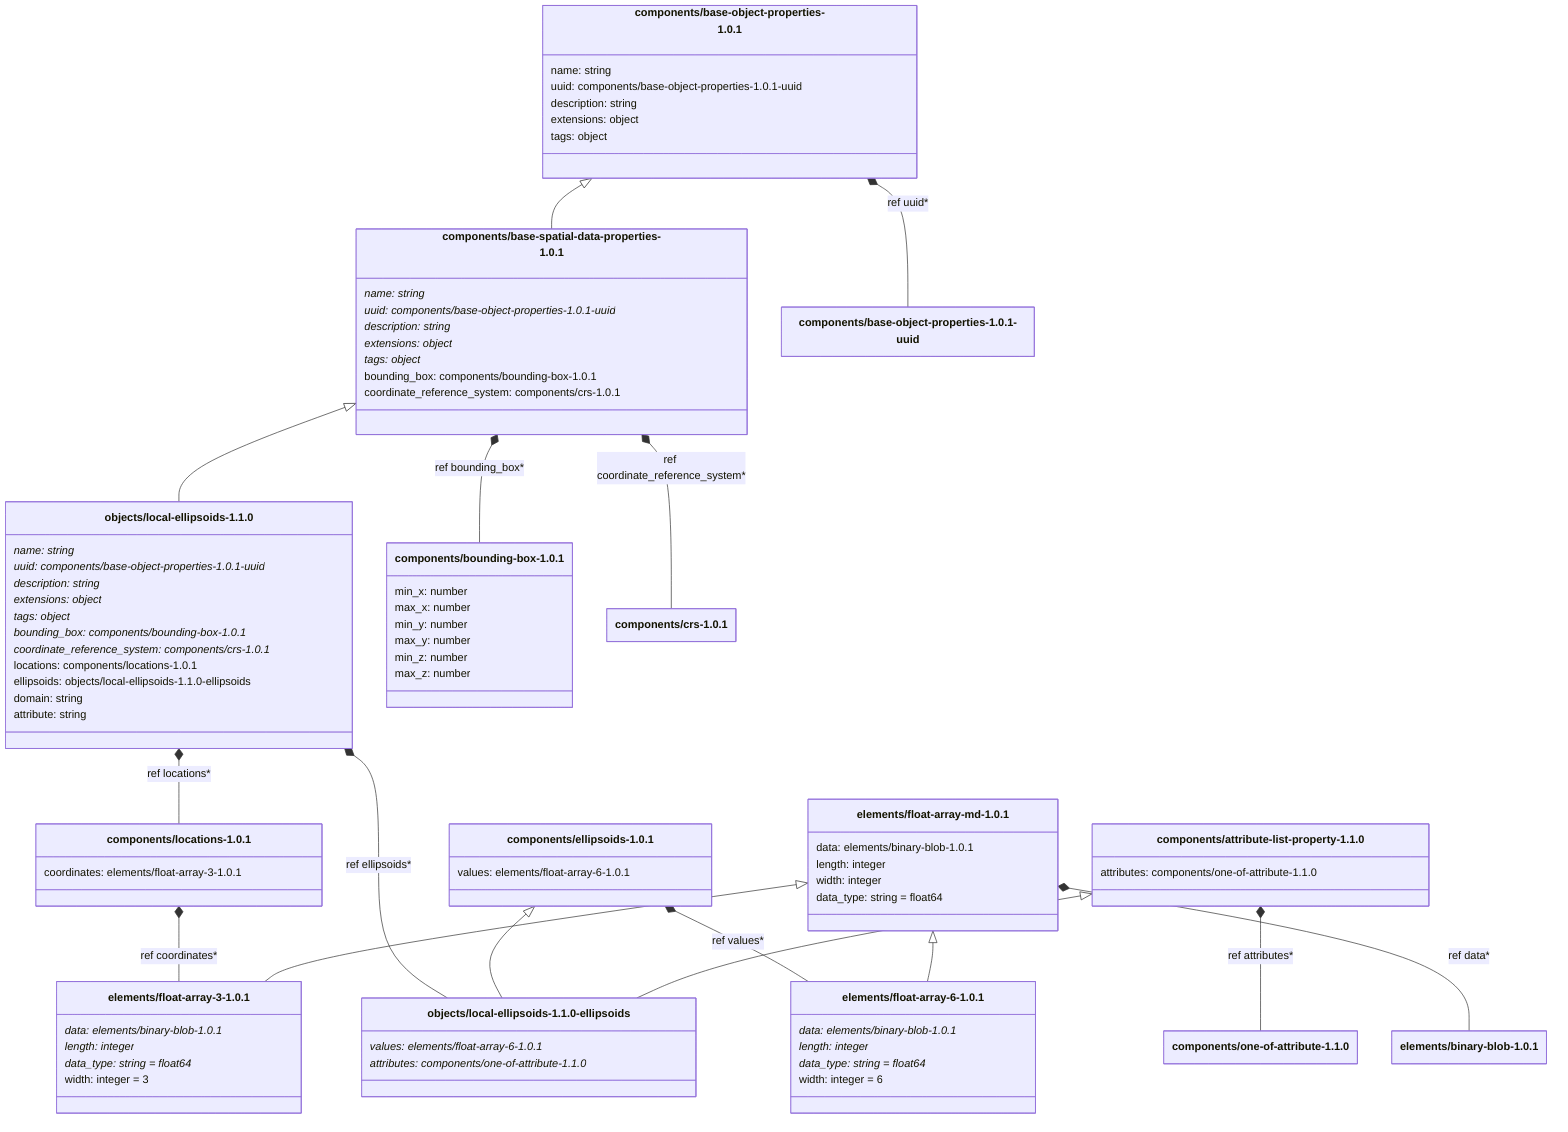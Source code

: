 ---
config:
    class:
        hideEmptyMembersBox: true
---

classDiagram
    class `components/base-object-properties-1.0.1`:::schemaComponent {
        name: string
        uuid: components/base-object-properties-1.0.1-uuid
        description: string
        extensions: object
        tags: object
    }
    class `components/base-spatial-data-properties-1.0.1`:::schemaComponent {
        name: string*
        uuid: components/base-object-properties-1.0.1-uuid*
        description: string*
        extensions: object*
        tags: object*
        bounding_box: components/bounding-box-1.0.1
        coordinate_reference_system: components/crs-1.0.1
    }
    `components/base-object-properties-1.0.1` <|-- `components/base-spatial-data-properties-1.0.1`
    class `objects/local-ellipsoids-1.1.0`:::schemaObject {
        name: string*
        uuid: components/base-object-properties-1.0.1-uuid*
        description: string*
        extensions: object*
        tags: object*
        bounding_box: components/bounding-box-1.0.1*
        coordinate_reference_system: components/crs-1.0.1*
        locations: components/locations-1.0.1
        ellipsoids: objects/local-ellipsoids-1.1.0-ellipsoids
        domain: string
        attribute: string
    }
    `components/base-spatial-data-properties-1.0.1` <|-- `objects/local-ellipsoids-1.1.0`
    `components/base-object-properties-1.0.1` *-- `components/base-object-properties-1.0.1-uuid` : ref uuid*
    `components/base-spatial-data-properties-1.0.1` *-- `components/bounding-box-1.0.1` : ref bounding_box*
    `components/base-spatial-data-properties-1.0.1` *-- `components/crs-1.0.1` : ref coordinate_reference_system*
    `objects/local-ellipsoids-1.1.0` *-- `components/locations-1.0.1` : ref locations*
    `objects/local-ellipsoids-1.1.0` *-- `objects/local-ellipsoids-1.1.0-ellipsoids` : ref ellipsoids*
    class `components/base-object-properties-1.0.1-uuid`:::schemaImplicit {
    }
    class `components/crs-1.0.1`:::schemaComponent {
    }
    class `components/ellipsoids-1.0.1`:::schemaComponent {
        values: elements/float-array-6-1.0.1
    }
    class `components/attribute-list-property-1.1.0`:::schemaComponent {
        attributes: components/one-of-attribute-1.1.0
    }
    class `objects/local-ellipsoids-1.1.0-ellipsoids`:::schemaImplicit {
        values: elements/float-array-6-1.0.1*
        attributes: components/one-of-attribute-1.1.0*
    }
    `components/ellipsoids-1.0.1` <|-- `objects/local-ellipsoids-1.1.0-ellipsoids`
    `components/attribute-list-property-1.1.0` <|-- `objects/local-ellipsoids-1.1.0-ellipsoids`
    `components/ellipsoids-1.0.1` *-- `elements/float-array-6-1.0.1` : ref values*
    `components/attribute-list-property-1.1.0` *-- `components/one-of-attribute-1.1.0` : ref attributes*
    class `components/one-of-attribute-1.1.0`:::schemaComponent {
    }
    class `elements/float-array-md-1.0.1`:::schemaElement {
        data: elements/binary-blob-1.0.1
        length: integer
        width: integer
        data_type: string = float64
    }
    class `elements/float-array-6-1.0.1`:::schemaElement {
        data: elements/binary-blob-1.0.1*
        length: integer*
        data_type: string = float64*
        width: integer = 6
    }
    `elements/float-array-md-1.0.1` <|-- `elements/float-array-6-1.0.1`
    `elements/float-array-md-1.0.1` *-- `elements/binary-blob-1.0.1` : ref data*
    class `elements/binary-blob-1.0.1`:::schemaElement {
    }
    class `components/bounding-box-1.0.1`:::schemaComponent {
        min_x: number
        max_x: number
        min_y: number
        max_y: number
        min_z: number
        max_z: number
    }
    class `components/locations-1.0.1`:::schemaComponent {
        coordinates: elements/float-array-3-1.0.1
    }
    `components/locations-1.0.1` *-- `elements/float-array-3-1.0.1` : ref coordinates*
    class `elements/float-array-3-1.0.1`:::schemaElement {
        data: elements/binary-blob-1.0.1*
        length: integer*
        data_type: string = float64*
        width: integer = 3
    }
    `elements/float-array-md-1.0.1` <|-- `elements/float-array-3-1.0.1`